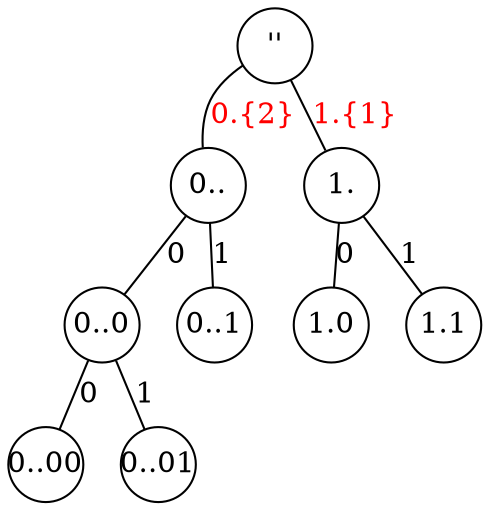 digraph bitrie
{
    graph [ranksep="0.05"];

    node [shape=circle, style=filled, fillcolor="white", fixedsize=true]
    edge [arrowhead=none]

    root [label="''"]

    root -> abd [label="0.{2}", fontcolor=red]
            abd -> abde [label=0]
                   abde -> abdef [label=0]
                   abde -> abdeg [label=1]
            abd -> abdfg [label="1"]
    root -> b1 [label="1.{1}", fontcolor=red]
            b1 -> b123  [label="0"]
            b1 -> b14 [label=1]

    abd [label="0.."]
    abde [label="0..0"]
    abdef [label="0..00"]
    abdeg [label="0..01"]
    abdfg [label="0..1"]
    b1 [label="1."]
    b123 [label="1.0"]
    b14 [label="1.1"]
}
